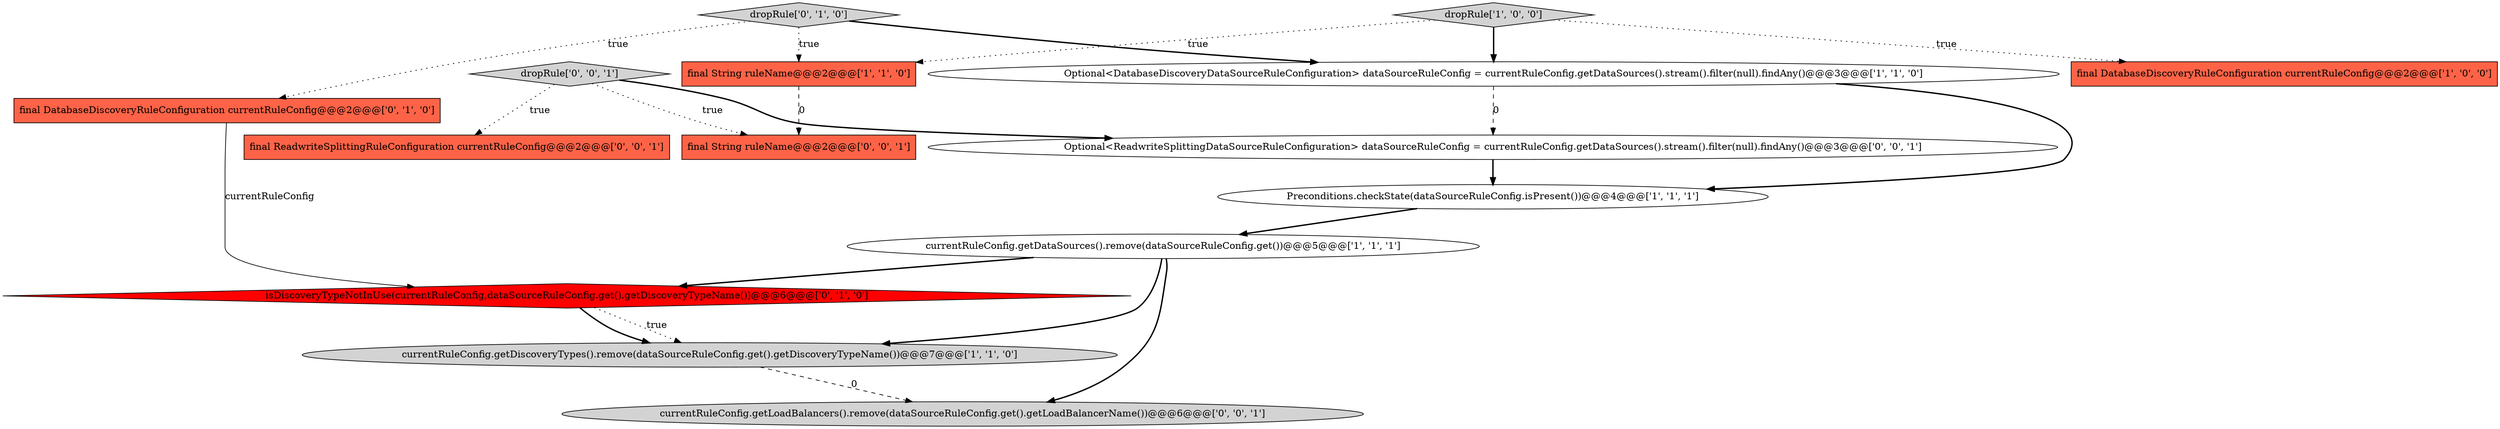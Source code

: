 digraph {
6 [style = filled, label = "final String ruleName@@@2@@@['1', '1', '0']", fillcolor = tomato, shape = box image = "AAA0AAABBB1BBB"];
2 [style = filled, label = "Preconditions.checkState(dataSourceRuleConfig.isPresent())@@@4@@@['1', '1', '1']", fillcolor = white, shape = ellipse image = "AAA0AAABBB1BBB"];
5 [style = filled, label = "Optional<DatabaseDiscoveryDataSourceRuleConfiguration> dataSourceRuleConfig = currentRuleConfig.getDataSources().stream().filter(null).findAny()@@@3@@@['1', '1', '0']", fillcolor = white, shape = ellipse image = "AAA0AAABBB1BBB"];
7 [style = filled, label = "final DatabaseDiscoveryRuleConfiguration currentRuleConfig@@@2@@@['0', '1', '0']", fillcolor = tomato, shape = box image = "AAA0AAABBB2BBB"];
1 [style = filled, label = "currentRuleConfig.getDiscoveryTypes().remove(dataSourceRuleConfig.get().getDiscoveryTypeName())@@@7@@@['1', '1', '0']", fillcolor = lightgray, shape = ellipse image = "AAA0AAABBB1BBB"];
10 [style = filled, label = "Optional<ReadwriteSplittingDataSourceRuleConfiguration> dataSourceRuleConfig = currentRuleConfig.getDataSources().stream().filter(null).findAny()@@@3@@@['0', '0', '1']", fillcolor = white, shape = ellipse image = "AAA0AAABBB3BBB"];
12 [style = filled, label = "final String ruleName@@@2@@@['0', '0', '1']", fillcolor = tomato, shape = box image = "AAA0AAABBB3BBB"];
9 [style = filled, label = "dropRule['0', '1', '0']", fillcolor = lightgray, shape = diamond image = "AAA0AAABBB2BBB"];
0 [style = filled, label = "currentRuleConfig.getDataSources().remove(dataSourceRuleConfig.get())@@@5@@@['1', '1', '1']", fillcolor = white, shape = ellipse image = "AAA0AAABBB1BBB"];
8 [style = filled, label = "isDiscoveryTypeNotInUse(currentRuleConfig,dataSourceRuleConfig.get().getDiscoveryTypeName())@@@6@@@['0', '1', '0']", fillcolor = red, shape = diamond image = "AAA1AAABBB2BBB"];
14 [style = filled, label = "dropRule['0', '0', '1']", fillcolor = lightgray, shape = diamond image = "AAA0AAABBB3BBB"];
3 [style = filled, label = "dropRule['1', '0', '0']", fillcolor = lightgray, shape = diamond image = "AAA0AAABBB1BBB"];
11 [style = filled, label = "final ReadwriteSplittingRuleConfiguration currentRuleConfig@@@2@@@['0', '0', '1']", fillcolor = tomato, shape = box image = "AAA0AAABBB3BBB"];
13 [style = filled, label = "currentRuleConfig.getLoadBalancers().remove(dataSourceRuleConfig.get().getLoadBalancerName())@@@6@@@['0', '0', '1']", fillcolor = lightgray, shape = ellipse image = "AAA0AAABBB3BBB"];
4 [style = filled, label = "final DatabaseDiscoveryRuleConfiguration currentRuleConfig@@@2@@@['1', '0', '0']", fillcolor = tomato, shape = box image = "AAA0AAABBB1BBB"];
0->13 [style = bold, label=""];
14->12 [style = dotted, label="true"];
7->8 [style = solid, label="currentRuleConfig"];
14->10 [style = bold, label=""];
3->4 [style = dotted, label="true"];
3->6 [style = dotted, label="true"];
9->6 [style = dotted, label="true"];
6->12 [style = dashed, label="0"];
1->13 [style = dashed, label="0"];
8->1 [style = bold, label=""];
8->1 [style = dotted, label="true"];
5->2 [style = bold, label=""];
3->5 [style = bold, label=""];
2->0 [style = bold, label=""];
5->10 [style = dashed, label="0"];
0->1 [style = bold, label=""];
0->8 [style = bold, label=""];
9->5 [style = bold, label=""];
14->11 [style = dotted, label="true"];
10->2 [style = bold, label=""];
9->7 [style = dotted, label="true"];
}
